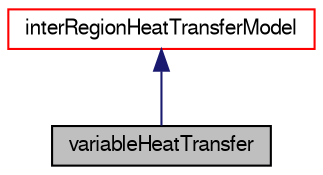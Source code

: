 digraph "variableHeatTransfer"
{
  bgcolor="transparent";
  edge [fontname="FreeSans",fontsize="10",labelfontname="FreeSans",labelfontsize="10"];
  node [fontname="FreeSans",fontsize="10",shape=record];
  Node3 [label="variableHeatTransfer",height=0.2,width=0.4,color="black", fillcolor="grey75", style="filled", fontcolor="black"];
  Node4 -> Node3 [dir="back",color="midnightblue",fontsize="10",style="solid",fontname="FreeSans"];
  Node4 [label="interRegionHeatTransferModel",height=0.2,width=0.4,color="red",URL="$a23542.html",tooltip="Base class for inter region heat exchange. The derived classes must provide the heat transfer coeffis..."];
}
